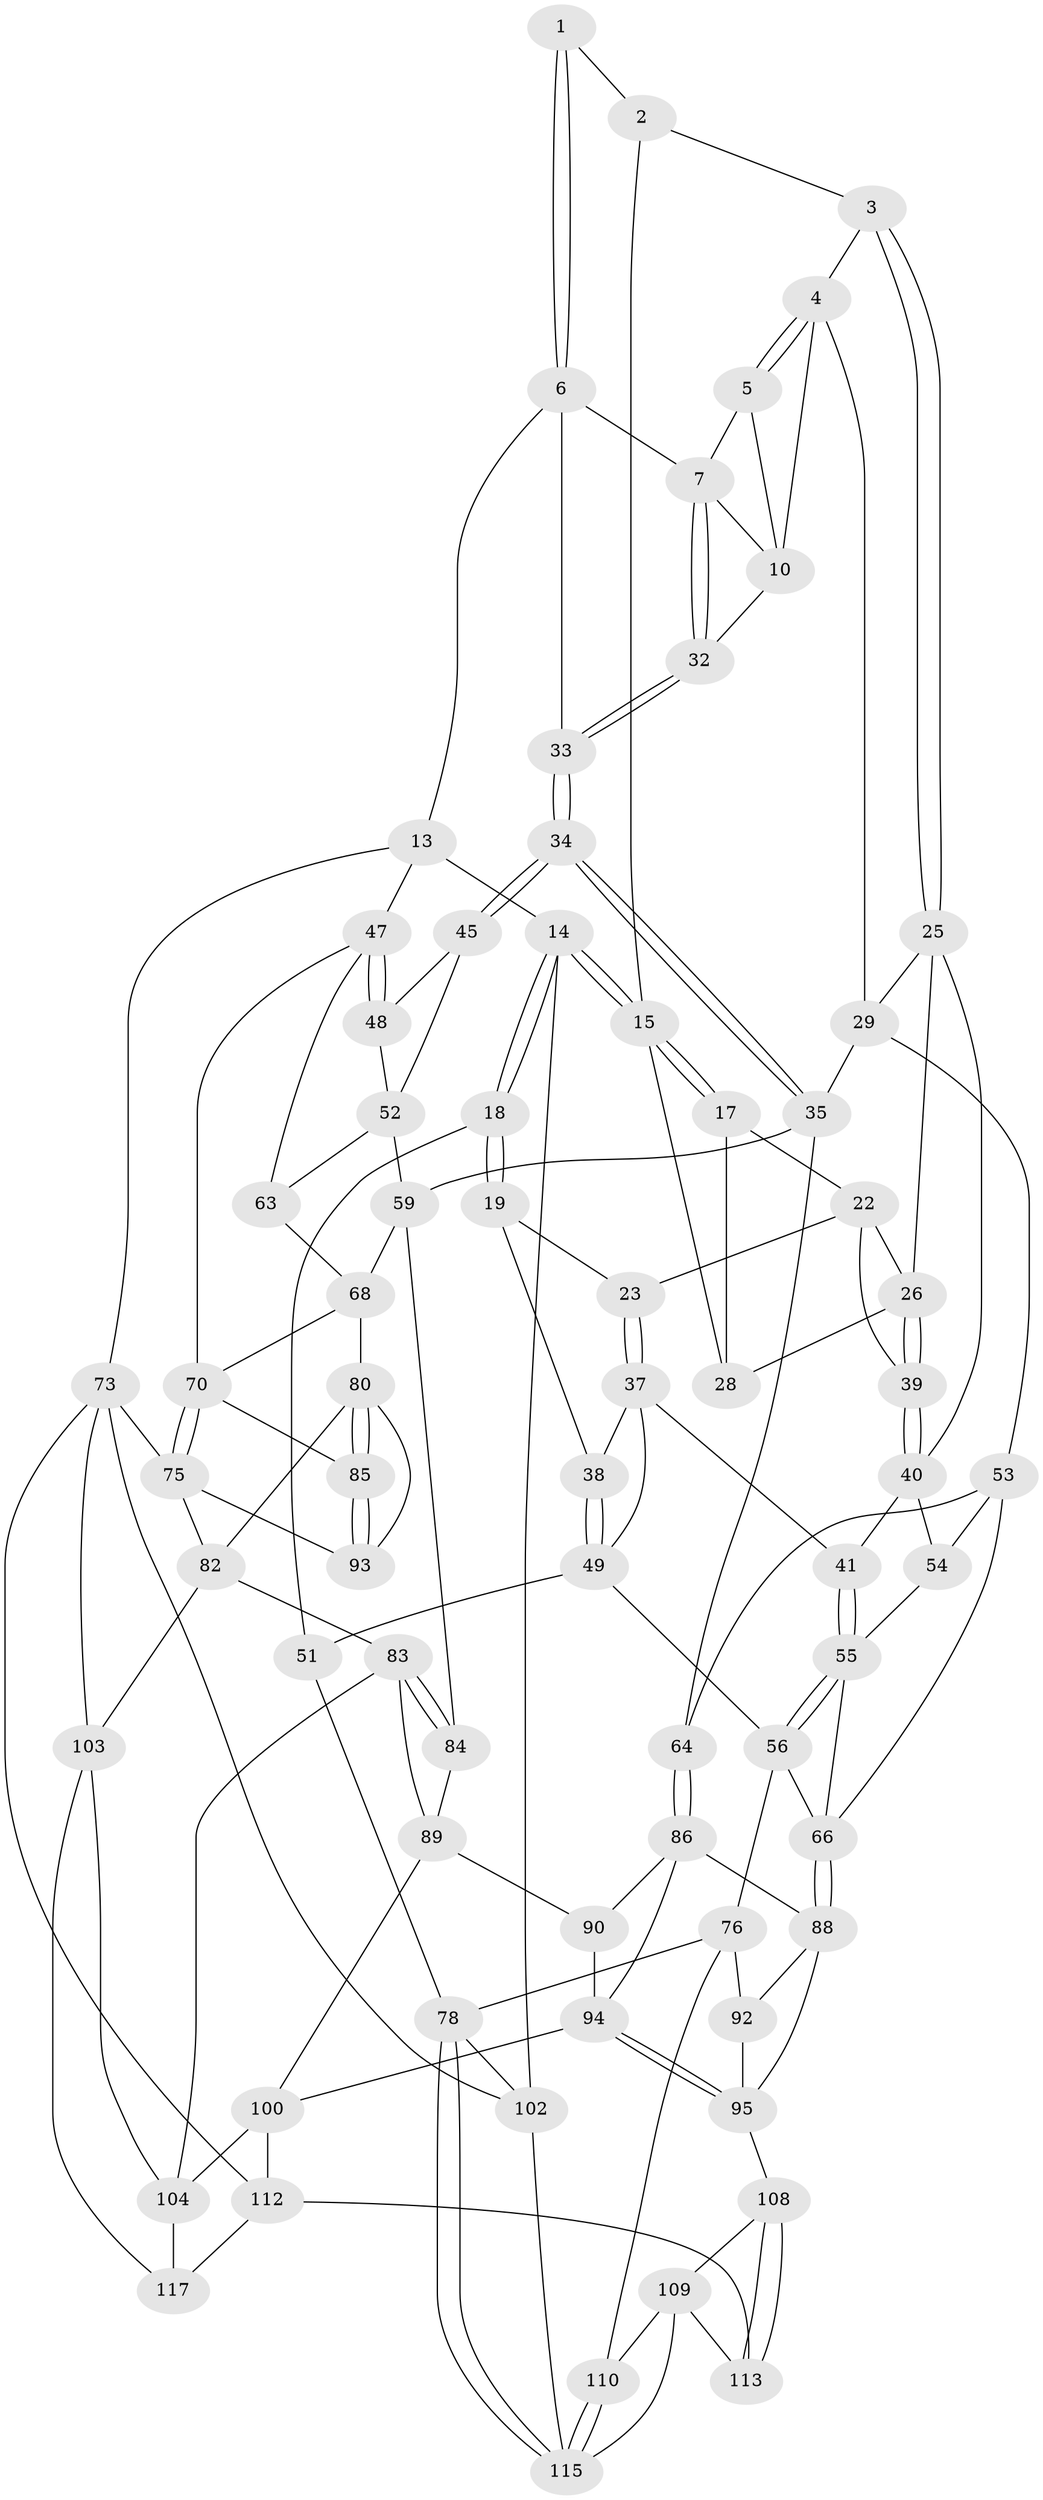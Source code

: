 // Generated by graph-tools (version 1.1) at 2025/52/02/27/25 19:52:40]
// undirected, 73 vertices, 160 edges
graph export_dot {
graph [start="1"]
  node [color=gray90,style=filled];
  1 [pos="+0.7308198137384206+0"];
  2 [pos="+0.3343992043929947+0"];
  3 [pos="+0.5413410948782461+0.08014555287979383"];
  4 [pos="+0.5454513654477565+0.08203473892097013",super="+11"];
  5 [pos="+0.6284755869627643+0.010317212231525213",super="+9"];
  6 [pos="+1+0",super="+12"];
  7 [pos="+0.8557072009752233+0",super="+8"];
  10 [pos="+0.6099231726638136+0.11149496661798702",super="+24"];
  13 [pos="+1+0"];
  14 [pos="+0+0"];
  15 [pos="+0+0",super="+16"];
  17 [pos="+0.05405959335599477+0.07380819070326548",super="+21"];
  18 [pos="+0+0.19089451184368347"];
  19 [pos="+0+0.18804747052409698",super="+20"];
  22 [pos="+0.1830692338560312+0.10299115534203891",super="+31"];
  23 [pos="+0.12477619702100581+0.15020134317799386"];
  25 [pos="+0.42664976190924003+0.15145431869072637",super="+30"];
  26 [pos="+0.40848998566666844+0.13773866129679652",super="+27"];
  28 [pos="+0.3041774735025695+0"];
  29 [pos="+0.5222449865691033+0.26586105418552747",super="+36"];
  32 [pos="+0.6822721033963092+0.23335330498793408"];
  33 [pos="+0.6776502614214333+0.26025043032460377",super="+44"];
  34 [pos="+0.6707283242590383+0.2838988438252074"];
  35 [pos="+0.6290466887101797+0.3162889942379442",super="+61"];
  37 [pos="+0.10783959606310548+0.1843076684679406",super="+42"];
  38 [pos="+0.01737460099953005+0.20673561544298155"];
  39 [pos="+0.2698409289602619+0.2617361957178653"];
  40 [pos="+0.2636891522045958+0.2918303867072818",super="+43"];
  41 [pos="+0.20906771067339466+0.30066313396540956"];
  45 [pos="+0.8017015881035354+0.29749818790681265",super="+46"];
  47 [pos="+1+0.3184801654351841",super="+62"];
  48 [pos="+0.9088181025102482+0.3172615983851577"];
  49 [pos="+0.08321523516280674+0.3413430704502246",super="+50"];
  51 [pos="+0+0.5017645942050653"];
  52 [pos="+0.849740664041883+0.3473202006395458",super="+58"];
  53 [pos="+0.4340826125017703+0.41594449688963736",super="+65"];
  54 [pos="+0.320893801079191+0.3872903154529068"];
  55 [pos="+0.17149597937602432+0.45177934752501436",super="+57"];
  56 [pos="+0.09177561116749126+0.4983010740070117",super="+72"];
  59 [pos="+0.7578556348254393+0.5161254624918058",super="+60"];
  63 [pos="+0.9720100499353744+0.43655453323854115"];
  64 [pos="+0.5556404788681183+0.5302615366489889"];
  66 [pos="+0.43366576756905817+0.5745539702948236",super="+67"];
  68 [pos="+0.9158413119155836+0.4978245841936403",super="+69"];
  70 [pos="+1+0.6353882594356378",super="+71"];
  73 [pos="+1+1",super="+74"];
  75 [pos="+1+0.7355171804405511",super="+97"];
  76 [pos="+0.20575898902681658+0.6705765794655881",super="+77"];
  78 [pos="+0+0.7468488261088416",super="+79"];
  80 [pos="+0.8684242926074534+0.5883642277090846",super="+81"];
  82 [pos="+0.8066047991073603+0.6946371675965304",super="+98"];
  83 [pos="+0.7387571215708786+0.7122943859347555",super="+101"];
  84 [pos="+0.7038549321124058+0.6535900508664967"];
  85 [pos="+0.9631307733688761+0.6407924205007541"];
  86 [pos="+0.5613863375618922+0.6830237105550541",super="+87"];
  88 [pos="+0.41160168685332554+0.6264743997623918",super="+91"];
  89 [pos="+0.6160541293308427+0.7092114552281309",super="+99"];
  90 [pos="+0.5668430680407951+0.6899905440694705"];
  92 [pos="+0.28654191999195905+0.7227795795176233"];
  93 [pos="+0.9035910812563513+0.7253974893916751"];
  94 [pos="+0.4915900111946725+0.8291565280356222",super="+96"];
  95 [pos="+0.47191518047699+0.8211291114833055",super="+107"];
  100 [pos="+0.5595991926234343+0.8992112648853642",super="+106"];
  102 [pos="+0+1"];
  103 [pos="+0.8739367466209038+0.8273454511744626",super="+111"];
  104 [pos="+0.8252158237924365+0.8706655015207111",super="+105"];
  108 [pos="+0.2930958546281809+0.8166208426961018"];
  109 [pos="+0.273868428835818+0.8429248130154176",super="+114"];
  110 [pos="+0.17236838391536008+0.8983842668181277"];
  112 [pos="+0.6259420889724023+1",super="+118"];
  113 [pos="+0.5718890061370785+1"];
  115 [pos="+0.13841586826095922+0.9982977244263818",super="+116"];
  117 [pos="+0.9661841927419216+0.939884887651577"];
  1 -- 2;
  1 -- 6;
  1 -- 6;
  2 -- 3;
  2 -- 15;
  3 -- 4;
  3 -- 25;
  3 -- 25;
  4 -- 5;
  4 -- 5;
  4 -- 10;
  4 -- 29;
  5 -- 10;
  5 -- 7;
  6 -- 7;
  6 -- 13;
  6 -- 33;
  7 -- 32;
  7 -- 32;
  7 -- 10;
  10 -- 32;
  13 -- 14;
  13 -- 47;
  13 -- 73;
  14 -- 15;
  14 -- 15;
  14 -- 18;
  14 -- 18;
  14 -- 102;
  15 -- 17;
  15 -- 17;
  15 -- 28;
  17 -- 28;
  17 -- 22;
  18 -- 19;
  18 -- 19;
  18 -- 51;
  19 -- 38;
  19 -- 23;
  22 -- 23;
  22 -- 39;
  22 -- 26;
  23 -- 37;
  23 -- 37;
  25 -- 26;
  25 -- 29;
  25 -- 40;
  26 -- 39;
  26 -- 39;
  26 -- 28;
  29 -- 53;
  29 -- 35;
  32 -- 33;
  32 -- 33;
  33 -- 34;
  33 -- 34;
  34 -- 35;
  34 -- 35;
  34 -- 45;
  34 -- 45;
  35 -- 64;
  35 -- 59;
  37 -- 38;
  37 -- 41;
  37 -- 49;
  38 -- 49;
  38 -- 49;
  39 -- 40;
  39 -- 40;
  40 -- 41;
  40 -- 54;
  41 -- 55;
  41 -- 55;
  45 -- 52;
  45 -- 48;
  47 -- 48;
  47 -- 48;
  47 -- 63;
  47 -- 70;
  48 -- 52;
  49 -- 56;
  49 -- 51;
  51 -- 78;
  52 -- 59;
  52 -- 63;
  53 -- 54;
  53 -- 64;
  53 -- 66;
  54 -- 55;
  55 -- 56;
  55 -- 56;
  55 -- 66;
  56 -- 76;
  56 -- 66;
  59 -- 84;
  59 -- 68;
  63 -- 68;
  64 -- 86;
  64 -- 86;
  66 -- 88;
  66 -- 88;
  68 -- 70;
  68 -- 80;
  70 -- 75;
  70 -- 75;
  70 -- 85;
  73 -- 102;
  73 -- 112;
  73 -- 75;
  73 -- 103;
  75 -- 93;
  75 -- 82;
  76 -- 92;
  76 -- 78;
  76 -- 110;
  78 -- 115;
  78 -- 115;
  78 -- 102;
  80 -- 85;
  80 -- 85;
  80 -- 82;
  80 -- 93;
  82 -- 83;
  82 -- 103;
  83 -- 84;
  83 -- 84;
  83 -- 104;
  83 -- 89;
  84 -- 89;
  85 -- 93;
  85 -- 93;
  86 -- 90;
  86 -- 88;
  86 -- 94;
  88 -- 92;
  88 -- 95;
  89 -- 90;
  89 -- 100;
  90 -- 94;
  92 -- 95;
  94 -- 95;
  94 -- 95;
  94 -- 100;
  95 -- 108;
  100 -- 112;
  100 -- 104;
  102 -- 115;
  103 -- 104;
  103 -- 117;
  104 -- 117;
  108 -- 109;
  108 -- 113;
  108 -- 113;
  109 -- 110;
  109 -- 113;
  109 -- 115;
  110 -- 115;
  110 -- 115;
  112 -- 113;
  112 -- 117;
}
